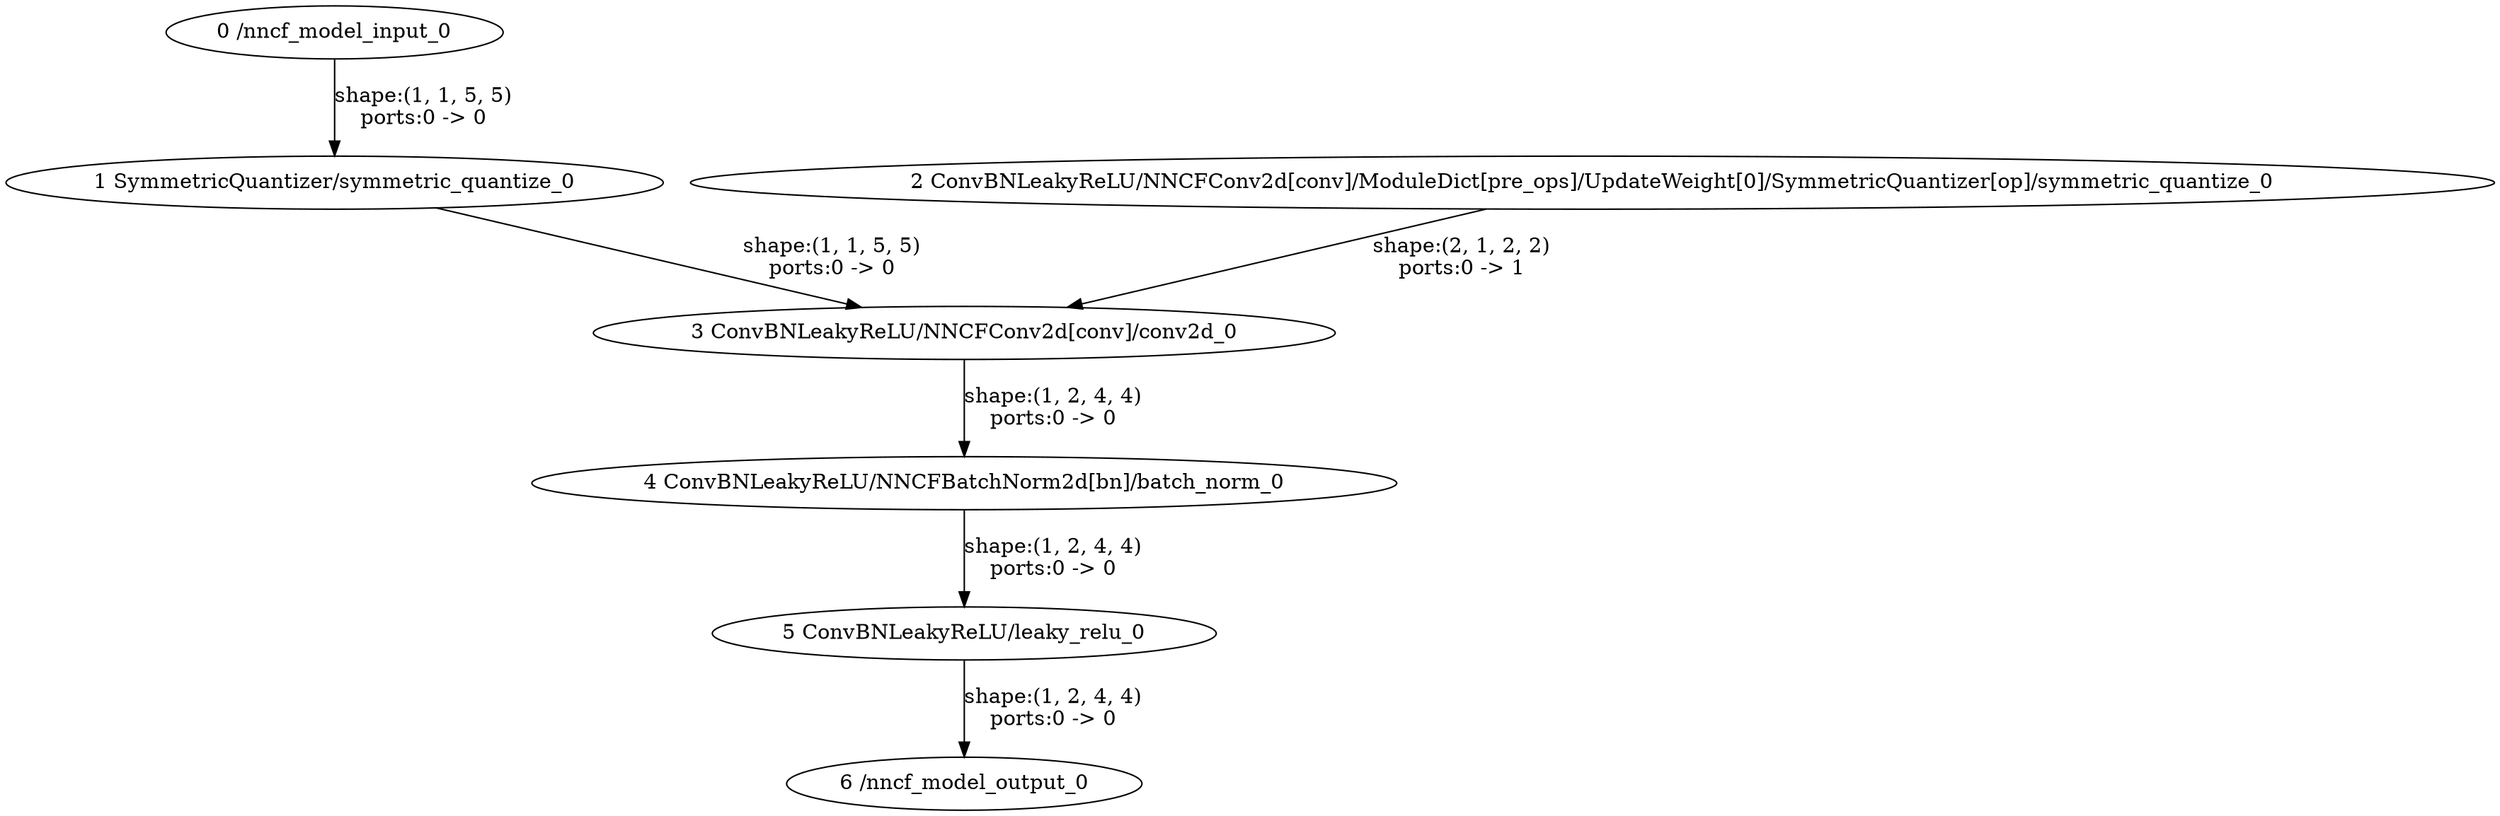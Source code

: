 strict digraph  {
"0 /nncf_model_input_0" [id=0, type=nncf_model_input];
"1 SymmetricQuantizer/symmetric_quantize_0" [id=1, type=symmetric_quantize];
"2 ConvBNLeakyReLU/NNCFConv2d[conv]/ModuleDict[pre_ops]/UpdateWeight[0]/SymmetricQuantizer[op]/symmetric_quantize_0" [id=2, type=symmetric_quantize];
"3 ConvBNLeakyReLU/NNCFConv2d[conv]/conv2d_0" [id=3, type=conv2d];
"4 ConvBNLeakyReLU/NNCFBatchNorm2d[bn]/batch_norm_0" [id=4, type=batch_norm];
"5 ConvBNLeakyReLU/leaky_relu_0" [id=5, type=leaky_relu];
"6 /nncf_model_output_0" [id=6, type=nncf_model_output];
"0 /nncf_model_input_0" -> "1 SymmetricQuantizer/symmetric_quantize_0"  [label="shape:(1, 1, 5, 5)\nports:0 -> 0", style=solid];
"1 SymmetricQuantizer/symmetric_quantize_0" -> "3 ConvBNLeakyReLU/NNCFConv2d[conv]/conv2d_0"  [label="shape:(1, 1, 5, 5)\nports:0 -> 0", style=solid];
"2 ConvBNLeakyReLU/NNCFConv2d[conv]/ModuleDict[pre_ops]/UpdateWeight[0]/SymmetricQuantizer[op]/symmetric_quantize_0" -> "3 ConvBNLeakyReLU/NNCFConv2d[conv]/conv2d_0"  [label="shape:(2, 1, 2, 2)\nports:0 -> 1", style=solid];
"3 ConvBNLeakyReLU/NNCFConv2d[conv]/conv2d_0" -> "4 ConvBNLeakyReLU/NNCFBatchNorm2d[bn]/batch_norm_0"  [label="shape:(1, 2, 4, 4)\nports:0 -> 0", style=solid];
"4 ConvBNLeakyReLU/NNCFBatchNorm2d[bn]/batch_norm_0" -> "5 ConvBNLeakyReLU/leaky_relu_0"  [label="shape:(1, 2, 4, 4)\nports:0 -> 0", style=solid];
"5 ConvBNLeakyReLU/leaky_relu_0" -> "6 /nncf_model_output_0"  [label="shape:(1, 2, 4, 4)\nports:0 -> 0", style=solid];
}
